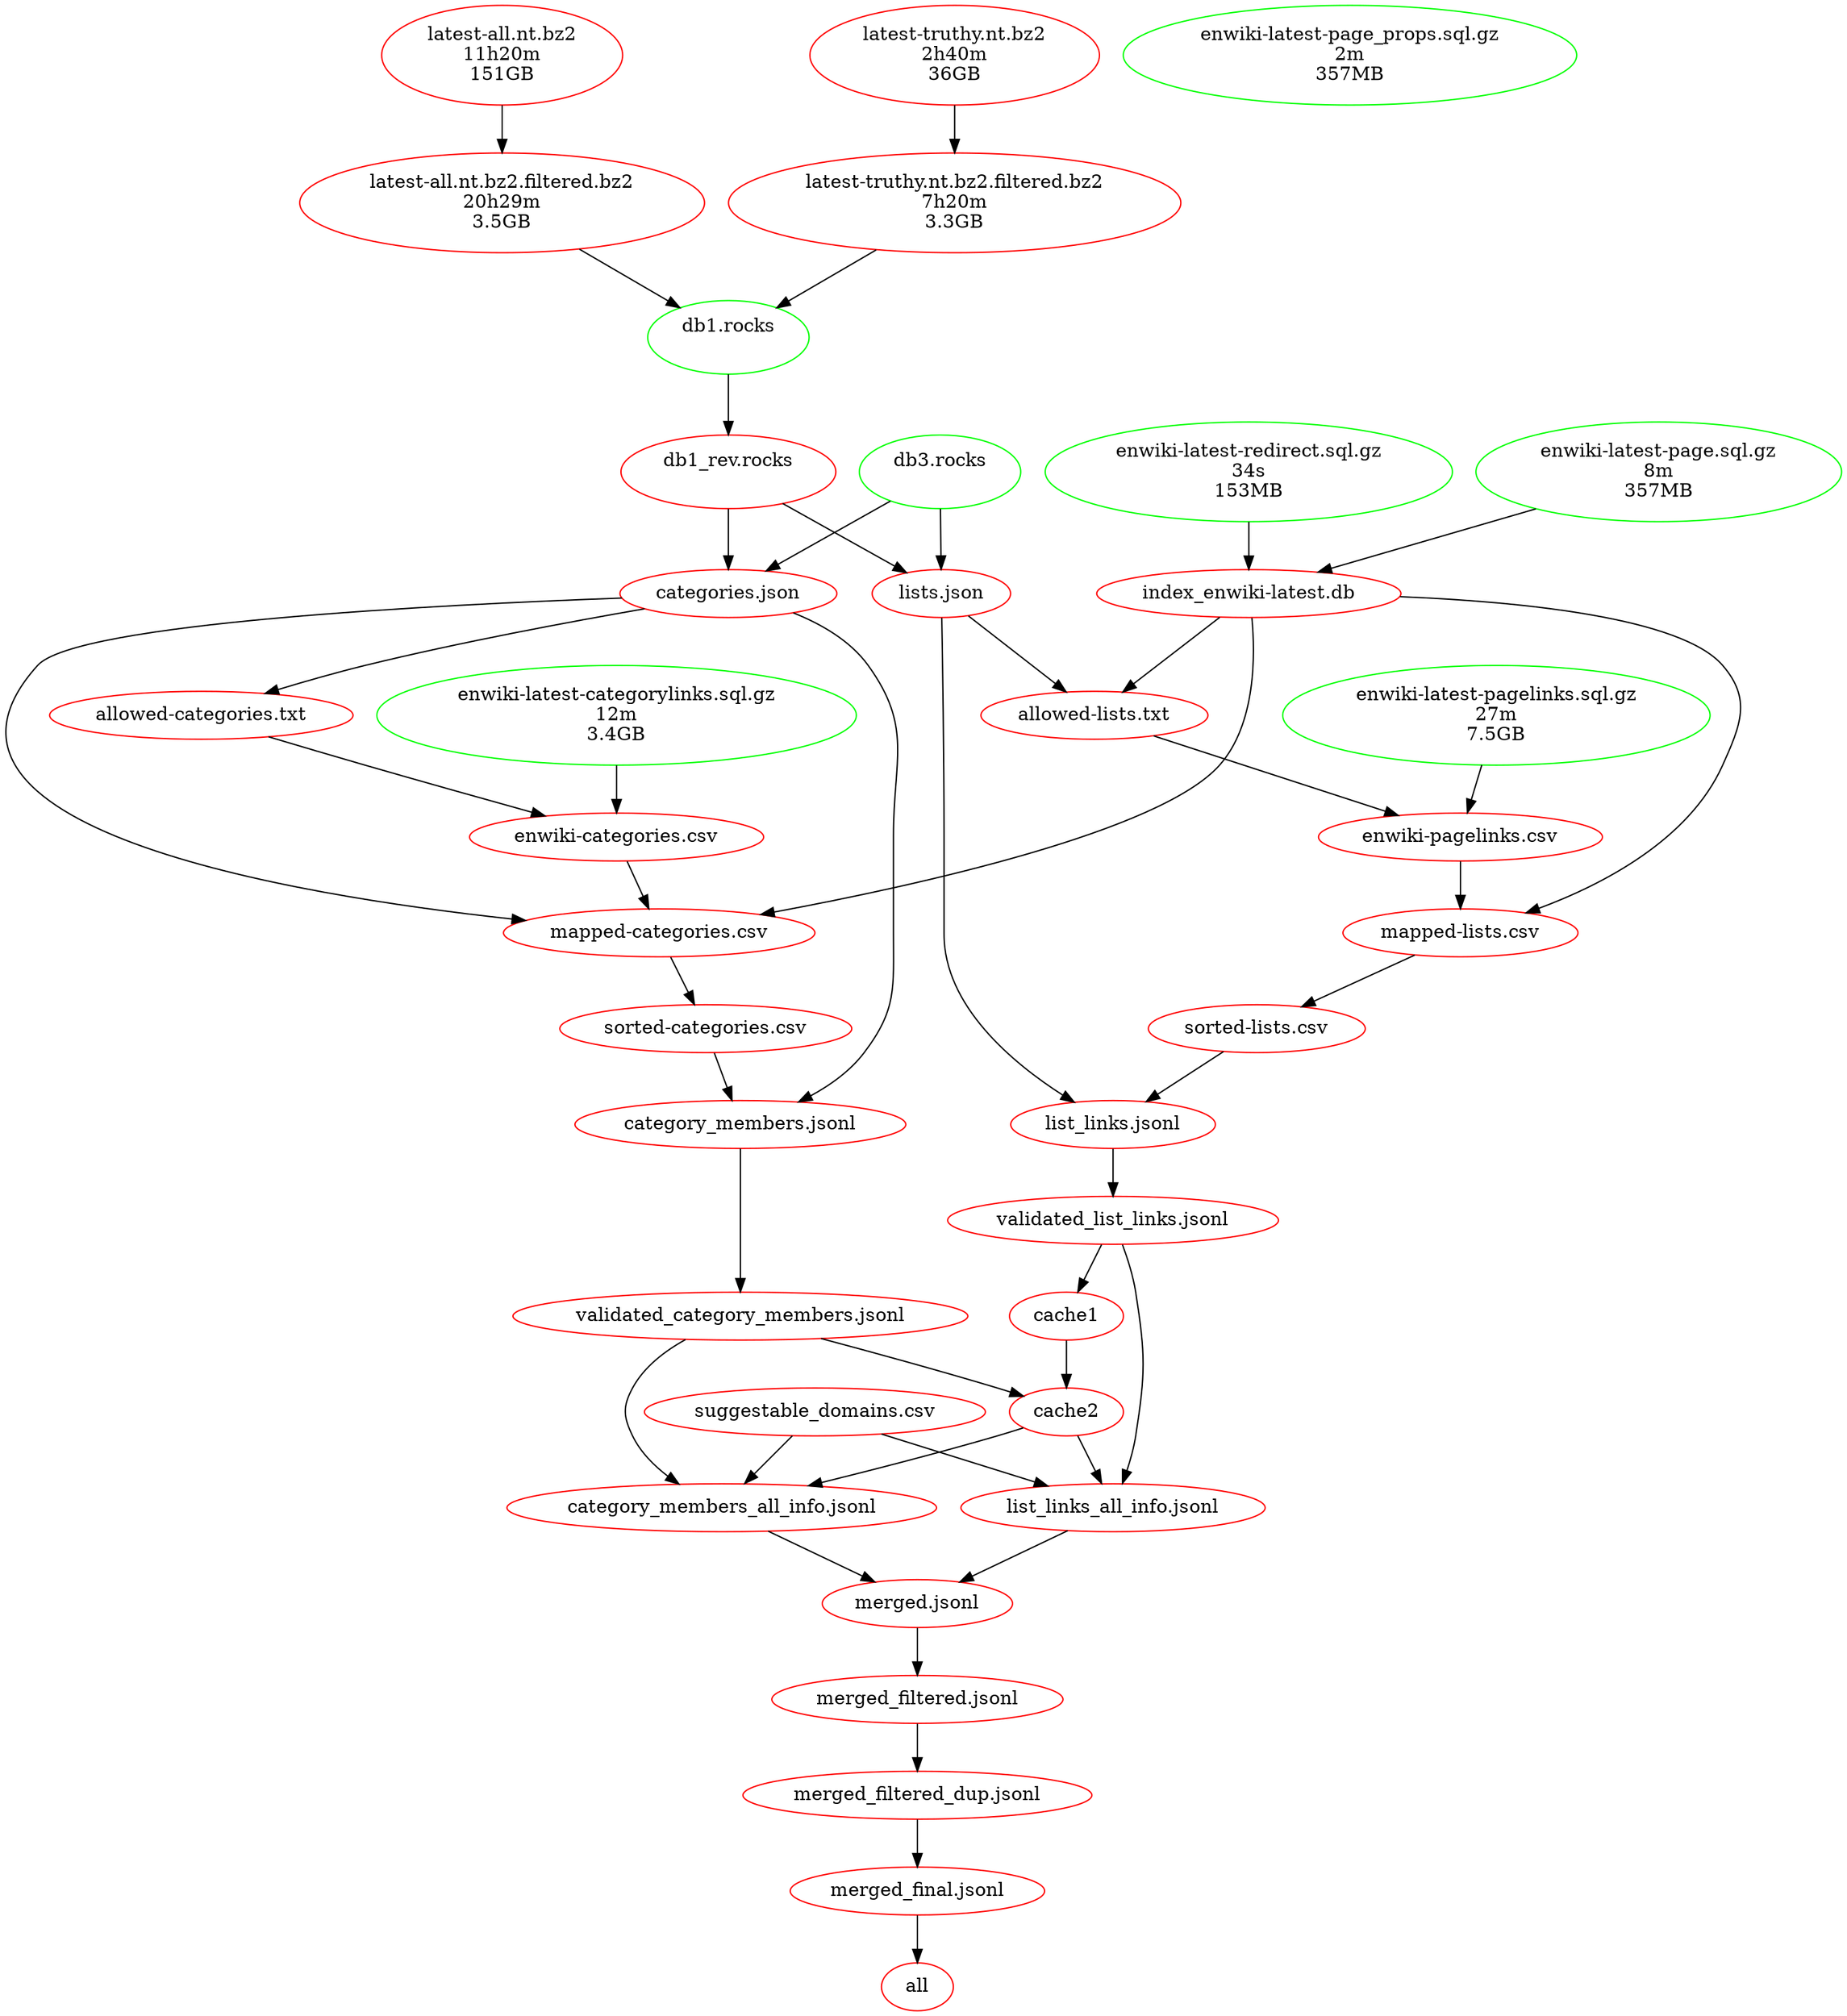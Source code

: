 digraph G {
n2[label="all", color="red"];
n31[label="cache1", color="red"];
n22[label="cache2", color="red"];
n29[label="allowed-categories.txt", color="red"];
n14[label="allowed-lists.txt", color="red"];
n30[label="categories.json", color="red"];
n24[label="category_members.jsonl", color="red"];
n33[label="category_members_all_info.jsonl", color="red"];
n17[label="db1.rocks\n\n", color="green"];
n16[label="db1_rev.rocks\n\n", color="red"];
n19[label="db3.rocks\n\n", color="green"];
n28[label="enwiki-latest-categorylinks.sql.gz\n12m\n3.4GB", color="green"];
n13[label="enwiki-latest-pagelinks.sql.gz\n27m\n7.5GB", color="green"];
n27[label="enwiki-categories.csv", color="red"];
n21[label="enwiki-latest-redirect.sql.gz\n34s\n153MB", color="green"];
n12[label="enwiki-pagelinks.csv", color="red"];
n20[label="index_enwiki-latest.db", color="red"];
n18[label="latest-all.nt.bz2.filtered.bz2\n20h29m\n3.5GB", color="red"];
n9[label="list_links.jsonl", color="red"];
n7[label="list_links_all_info.jsonl", color="red"];
n15[label="lists.json", color="red"];
n26[label="mapped-categories.csv", color="red"];
n11[label="mapped-lists.csv", color="red"];
n6[label="merged.jsonl", color="red"];
n5[label="merged_filtered.jsonl", color="red"];
n4[label="merged_filtered_dup.jsonl", color="red"];
n3[label="merged_final.jsonl", color="red"];
n25[label="sorted-categories.csv", color="red"];
n10[label="sorted-lists.csv", color="red"];
n32[label="suggestable_domains.csv", color="red"];
n23[label="validated_category_members.jsonl", color="red"];
n8[label="validated_list_links.jsonl", color="red"];
n34[label="latest-truthy.nt.bz2\n2h40m\n36GB", color="red"];
n35[label="latest-truthy.nt.bz2.filtered.bz2\n7h20m\n3.3GB", color="red"];
n36[label="latest-all.nt.bz2\n11h20m\n151GB", color="red"];
n37[label="enwiki-latest-page_props.sql.gz\n2m\n357MB", color="green"];
n38[label="enwiki-latest-page.sql.gz\n8m\n357MB", color="green"];
n3 -> n2 ; 
n8 -> n31 ; 
n31 -> n22 ; 
n23 -> n22 ; 
n30 -> n29 ; 
n20 -> n14 ; 
n15 -> n14 ; 
n16 -> n30 ; 
n19 -> n30 ; 
n30 -> n24 ; 
n25 -> n24 ; 
n22 -> n33 ; 
n32 -> n33 ; 
n23 -> n33 ; 
n18 -> n17 ; 
n17 -> n16 ; 
n29 -> n27 ; 
n28 -> n27 ; 
n14 -> n12 ; 
n13 -> n12 ; 
n21 -> n20 ; 
n15 -> n9 ; 
n10 -> n9 ; 
n22 -> n7 ; 
n32 -> n7 ; 
n8 -> n7 ; 
n16 -> n15 ; 
n19 -> n15 ; 
n30 -> n26 ; 
n27 -> n26 ; 
n20 -> n26 ; 
n12 -> n11 ; 
n20 -> n11 ; 
n33 -> n6 ; 
n7 -> n6 ; 
n6 -> n5 ; 
n5 -> n4 ; 
n4 -> n3 ; 
n26 -> n25 ; 
n11 -> n10 ; 
n24 -> n23 ; 
n9 -> n8 ; 
n34 -> n35;
n35 -> n17;
n36 -> n18;
n38 -> n20;
}
